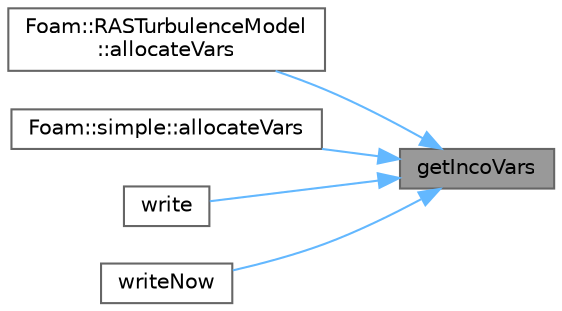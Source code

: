 digraph "getIncoVars"
{
 // LATEX_PDF_SIZE
  bgcolor="transparent";
  edge [fontname=Helvetica,fontsize=10,labelfontname=Helvetica,labelfontsize=10];
  node [fontname=Helvetica,fontsize=10,shape=box,height=0.2,width=0.4];
  rankdir="RL";
  Node1 [id="Node000001",label="getIncoVars",height=0.2,width=0.4,color="gray40", fillcolor="grey60", style="filled", fontcolor="black",tooltip=" "];
  Node1 -> Node2 [id="edge1_Node000001_Node000002",dir="back",color="steelblue1",style="solid",tooltip=" "];
  Node2 [id="Node000002",label="Foam::RASTurbulenceModel\l::allocateVars",height=0.2,width=0.4,color="grey40", fillcolor="white", style="filled",URL="$classFoam_1_1RASTurbulenceModel.html#a7246ccb4a13a3af5ee2848c3dafab8b8",tooltip=" "];
  Node1 -> Node3 [id="edge2_Node000001_Node000003",dir="back",color="steelblue1",style="solid",tooltip=" "];
  Node3 [id="Node000003",label="Foam::simple::allocateVars",height=0.2,width=0.4,color="grey40", fillcolor="white", style="filled",URL="$classFoam_1_1simple.html#a7246ccb4a13a3af5ee2848c3dafab8b8",tooltip=" "];
  Node1 -> Node4 [id="edge3_Node000001_Node000004",dir="back",color="steelblue1",style="solid",tooltip=" "];
  Node4 [id="Node000004",label="write",height=0.2,width=0.4,color="grey40", fillcolor="white", style="filled",URL="$classFoam_1_1incompressiblePrimalSolver.html#a74a6c50743d3c5cc5a3b86ceb7f41cde",tooltip=" "];
  Node1 -> Node5 [id="edge4_Node000001_Node000005",dir="back",color="steelblue1",style="solid",tooltip=" "];
  Node5 [id="Node000005",label="writeNow",height=0.2,width=0.4,color="grey40", fillcolor="white", style="filled",URL="$classFoam_1_1incompressiblePrimalSolver.html#ab75942fe931a47863c891fe4afb3c689",tooltip=" "];
}

